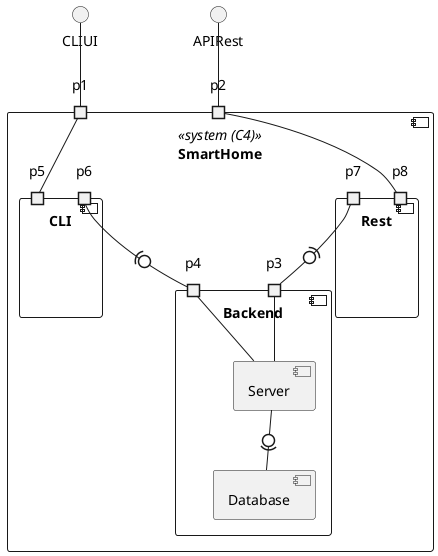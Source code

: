 @startuml
'https://plantuml.com/component-diagram
component SmartHome <<system (C4)>> {
    port p1
    port p2

    component Backend {
        port p3
        port p4
        component Database
        component Server
    }

    component CLI{
        port p5
        port p6
    }

    component Rest{
        port p7
        port p8
    }
}

CLIUI -down- p1
p5 - p1
p6 -(0- p4

p3 -up0)- p7
p8 - p2
p2 -up- APIRest

Server -0)- Database
Server - p3
Server - p4

@enduml